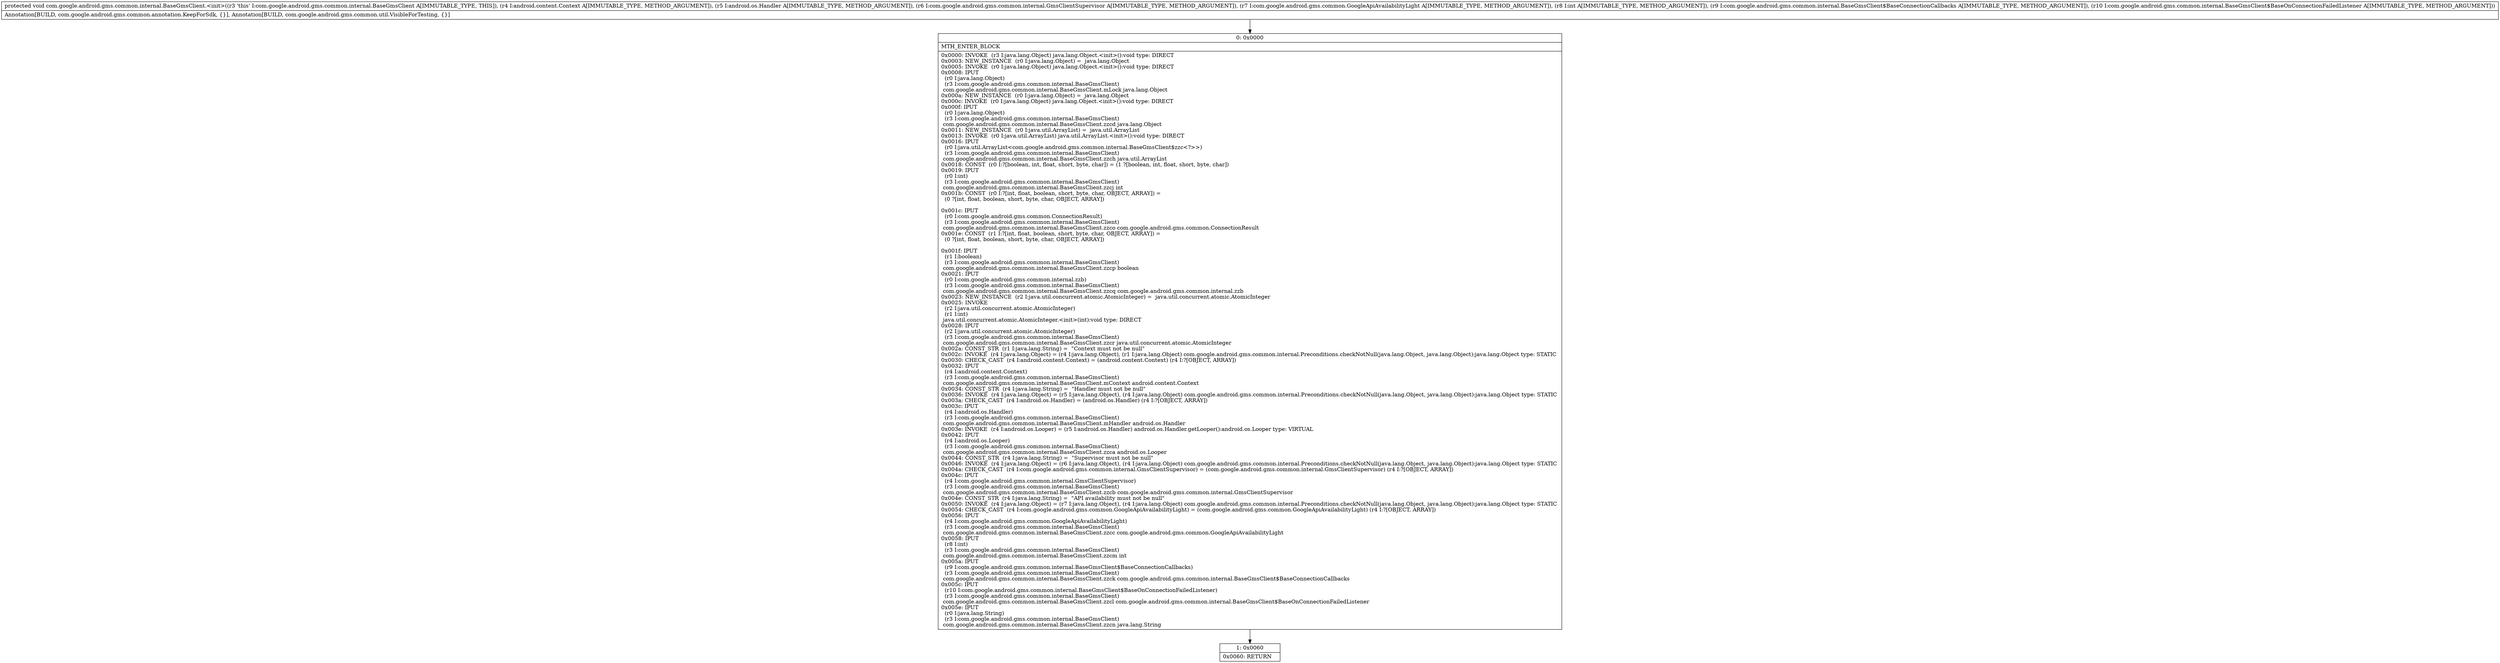 digraph "CFG forcom.google.android.gms.common.internal.BaseGmsClient.\<init\>(Landroid\/content\/Context;Landroid\/os\/Handler;Lcom\/google\/android\/gms\/common\/internal\/GmsClientSupervisor;Lcom\/google\/android\/gms\/common\/GoogleApiAvailabilityLight;ILcom\/google\/android\/gms\/common\/internal\/BaseGmsClient$BaseConnectionCallbacks;Lcom\/google\/android\/gms\/common\/internal\/BaseGmsClient$BaseOnConnectionFailedListener;)V" {
Node_0 [shape=record,label="{0\:\ 0x0000|MTH_ENTER_BLOCK\l|0x0000: INVOKE  (r3 I:java.lang.Object) java.lang.Object.\<init\>():void type: DIRECT \l0x0003: NEW_INSTANCE  (r0 I:java.lang.Object) =  java.lang.Object \l0x0005: INVOKE  (r0 I:java.lang.Object) java.lang.Object.\<init\>():void type: DIRECT \l0x0008: IPUT  \l  (r0 I:java.lang.Object)\l  (r3 I:com.google.android.gms.common.internal.BaseGmsClient)\l com.google.android.gms.common.internal.BaseGmsClient.mLock java.lang.Object \l0x000a: NEW_INSTANCE  (r0 I:java.lang.Object) =  java.lang.Object \l0x000c: INVOKE  (r0 I:java.lang.Object) java.lang.Object.\<init\>():void type: DIRECT \l0x000f: IPUT  \l  (r0 I:java.lang.Object)\l  (r3 I:com.google.android.gms.common.internal.BaseGmsClient)\l com.google.android.gms.common.internal.BaseGmsClient.zzcd java.lang.Object \l0x0011: NEW_INSTANCE  (r0 I:java.util.ArrayList) =  java.util.ArrayList \l0x0013: INVOKE  (r0 I:java.util.ArrayList) java.util.ArrayList.\<init\>():void type: DIRECT \l0x0016: IPUT  \l  (r0 I:java.util.ArrayList\<com.google.android.gms.common.internal.BaseGmsClient$zzc\<?\>\>)\l  (r3 I:com.google.android.gms.common.internal.BaseGmsClient)\l com.google.android.gms.common.internal.BaseGmsClient.zzch java.util.ArrayList \l0x0018: CONST  (r0 I:?[boolean, int, float, short, byte, char]) = (1 ?[boolean, int, float, short, byte, char]) \l0x0019: IPUT  \l  (r0 I:int)\l  (r3 I:com.google.android.gms.common.internal.BaseGmsClient)\l com.google.android.gms.common.internal.BaseGmsClient.zzcj int \l0x001b: CONST  (r0 I:?[int, float, boolean, short, byte, char, OBJECT, ARRAY]) = \l  (0 ?[int, float, boolean, short, byte, char, OBJECT, ARRAY])\l \l0x001c: IPUT  \l  (r0 I:com.google.android.gms.common.ConnectionResult)\l  (r3 I:com.google.android.gms.common.internal.BaseGmsClient)\l com.google.android.gms.common.internal.BaseGmsClient.zzco com.google.android.gms.common.ConnectionResult \l0x001e: CONST  (r1 I:?[int, float, boolean, short, byte, char, OBJECT, ARRAY]) = \l  (0 ?[int, float, boolean, short, byte, char, OBJECT, ARRAY])\l \l0x001f: IPUT  \l  (r1 I:boolean)\l  (r3 I:com.google.android.gms.common.internal.BaseGmsClient)\l com.google.android.gms.common.internal.BaseGmsClient.zzcp boolean \l0x0021: IPUT  \l  (r0 I:com.google.android.gms.common.internal.zzb)\l  (r3 I:com.google.android.gms.common.internal.BaseGmsClient)\l com.google.android.gms.common.internal.BaseGmsClient.zzcq com.google.android.gms.common.internal.zzb \l0x0023: NEW_INSTANCE  (r2 I:java.util.concurrent.atomic.AtomicInteger) =  java.util.concurrent.atomic.AtomicInteger \l0x0025: INVOKE  \l  (r2 I:java.util.concurrent.atomic.AtomicInteger)\l  (r1 I:int)\l java.util.concurrent.atomic.AtomicInteger.\<init\>(int):void type: DIRECT \l0x0028: IPUT  \l  (r2 I:java.util.concurrent.atomic.AtomicInteger)\l  (r3 I:com.google.android.gms.common.internal.BaseGmsClient)\l com.google.android.gms.common.internal.BaseGmsClient.zzcr java.util.concurrent.atomic.AtomicInteger \l0x002a: CONST_STR  (r1 I:java.lang.String) =  \"Context must not be null\" \l0x002c: INVOKE  (r4 I:java.lang.Object) = (r4 I:java.lang.Object), (r1 I:java.lang.Object) com.google.android.gms.common.internal.Preconditions.checkNotNull(java.lang.Object, java.lang.Object):java.lang.Object type: STATIC \l0x0030: CHECK_CAST  (r4 I:android.content.Context) = (android.content.Context) (r4 I:?[OBJECT, ARRAY]) \l0x0032: IPUT  \l  (r4 I:android.content.Context)\l  (r3 I:com.google.android.gms.common.internal.BaseGmsClient)\l com.google.android.gms.common.internal.BaseGmsClient.mContext android.content.Context \l0x0034: CONST_STR  (r4 I:java.lang.String) =  \"Handler must not be null\" \l0x0036: INVOKE  (r4 I:java.lang.Object) = (r5 I:java.lang.Object), (r4 I:java.lang.Object) com.google.android.gms.common.internal.Preconditions.checkNotNull(java.lang.Object, java.lang.Object):java.lang.Object type: STATIC \l0x003a: CHECK_CAST  (r4 I:android.os.Handler) = (android.os.Handler) (r4 I:?[OBJECT, ARRAY]) \l0x003c: IPUT  \l  (r4 I:android.os.Handler)\l  (r3 I:com.google.android.gms.common.internal.BaseGmsClient)\l com.google.android.gms.common.internal.BaseGmsClient.mHandler android.os.Handler \l0x003e: INVOKE  (r4 I:android.os.Looper) = (r5 I:android.os.Handler) android.os.Handler.getLooper():android.os.Looper type: VIRTUAL \l0x0042: IPUT  \l  (r4 I:android.os.Looper)\l  (r3 I:com.google.android.gms.common.internal.BaseGmsClient)\l com.google.android.gms.common.internal.BaseGmsClient.zzca android.os.Looper \l0x0044: CONST_STR  (r4 I:java.lang.String) =  \"Supervisor must not be null\" \l0x0046: INVOKE  (r4 I:java.lang.Object) = (r6 I:java.lang.Object), (r4 I:java.lang.Object) com.google.android.gms.common.internal.Preconditions.checkNotNull(java.lang.Object, java.lang.Object):java.lang.Object type: STATIC \l0x004a: CHECK_CAST  (r4 I:com.google.android.gms.common.internal.GmsClientSupervisor) = (com.google.android.gms.common.internal.GmsClientSupervisor) (r4 I:?[OBJECT, ARRAY]) \l0x004c: IPUT  \l  (r4 I:com.google.android.gms.common.internal.GmsClientSupervisor)\l  (r3 I:com.google.android.gms.common.internal.BaseGmsClient)\l com.google.android.gms.common.internal.BaseGmsClient.zzcb com.google.android.gms.common.internal.GmsClientSupervisor \l0x004e: CONST_STR  (r4 I:java.lang.String) =  \"API availability must not be null\" \l0x0050: INVOKE  (r4 I:java.lang.Object) = (r7 I:java.lang.Object), (r4 I:java.lang.Object) com.google.android.gms.common.internal.Preconditions.checkNotNull(java.lang.Object, java.lang.Object):java.lang.Object type: STATIC \l0x0054: CHECK_CAST  (r4 I:com.google.android.gms.common.GoogleApiAvailabilityLight) = (com.google.android.gms.common.GoogleApiAvailabilityLight) (r4 I:?[OBJECT, ARRAY]) \l0x0056: IPUT  \l  (r4 I:com.google.android.gms.common.GoogleApiAvailabilityLight)\l  (r3 I:com.google.android.gms.common.internal.BaseGmsClient)\l com.google.android.gms.common.internal.BaseGmsClient.zzcc com.google.android.gms.common.GoogleApiAvailabilityLight \l0x0058: IPUT  \l  (r8 I:int)\l  (r3 I:com.google.android.gms.common.internal.BaseGmsClient)\l com.google.android.gms.common.internal.BaseGmsClient.zzcm int \l0x005a: IPUT  \l  (r9 I:com.google.android.gms.common.internal.BaseGmsClient$BaseConnectionCallbacks)\l  (r3 I:com.google.android.gms.common.internal.BaseGmsClient)\l com.google.android.gms.common.internal.BaseGmsClient.zzck com.google.android.gms.common.internal.BaseGmsClient$BaseConnectionCallbacks \l0x005c: IPUT  \l  (r10 I:com.google.android.gms.common.internal.BaseGmsClient$BaseOnConnectionFailedListener)\l  (r3 I:com.google.android.gms.common.internal.BaseGmsClient)\l com.google.android.gms.common.internal.BaseGmsClient.zzcl com.google.android.gms.common.internal.BaseGmsClient$BaseOnConnectionFailedListener \l0x005e: IPUT  \l  (r0 I:java.lang.String)\l  (r3 I:com.google.android.gms.common.internal.BaseGmsClient)\l com.google.android.gms.common.internal.BaseGmsClient.zzcn java.lang.String \l}"];
Node_1 [shape=record,label="{1\:\ 0x0060|0x0060: RETURN   \l}"];
MethodNode[shape=record,label="{protected void com.google.android.gms.common.internal.BaseGmsClient.\<init\>((r3 'this' I:com.google.android.gms.common.internal.BaseGmsClient A[IMMUTABLE_TYPE, THIS]), (r4 I:android.content.Context A[IMMUTABLE_TYPE, METHOD_ARGUMENT]), (r5 I:android.os.Handler A[IMMUTABLE_TYPE, METHOD_ARGUMENT]), (r6 I:com.google.android.gms.common.internal.GmsClientSupervisor A[IMMUTABLE_TYPE, METHOD_ARGUMENT]), (r7 I:com.google.android.gms.common.GoogleApiAvailabilityLight A[IMMUTABLE_TYPE, METHOD_ARGUMENT]), (r8 I:int A[IMMUTABLE_TYPE, METHOD_ARGUMENT]), (r9 I:com.google.android.gms.common.internal.BaseGmsClient$BaseConnectionCallbacks A[IMMUTABLE_TYPE, METHOD_ARGUMENT]), (r10 I:com.google.android.gms.common.internal.BaseGmsClient$BaseOnConnectionFailedListener A[IMMUTABLE_TYPE, METHOD_ARGUMENT]))  | Annotation[BUILD, com.google.android.gms.common.annotation.KeepForSdk, \{\}], Annotation[BUILD, com.google.android.gms.common.util.VisibleForTesting, \{\}]\l}"];
MethodNode -> Node_0;
Node_0 -> Node_1;
}

